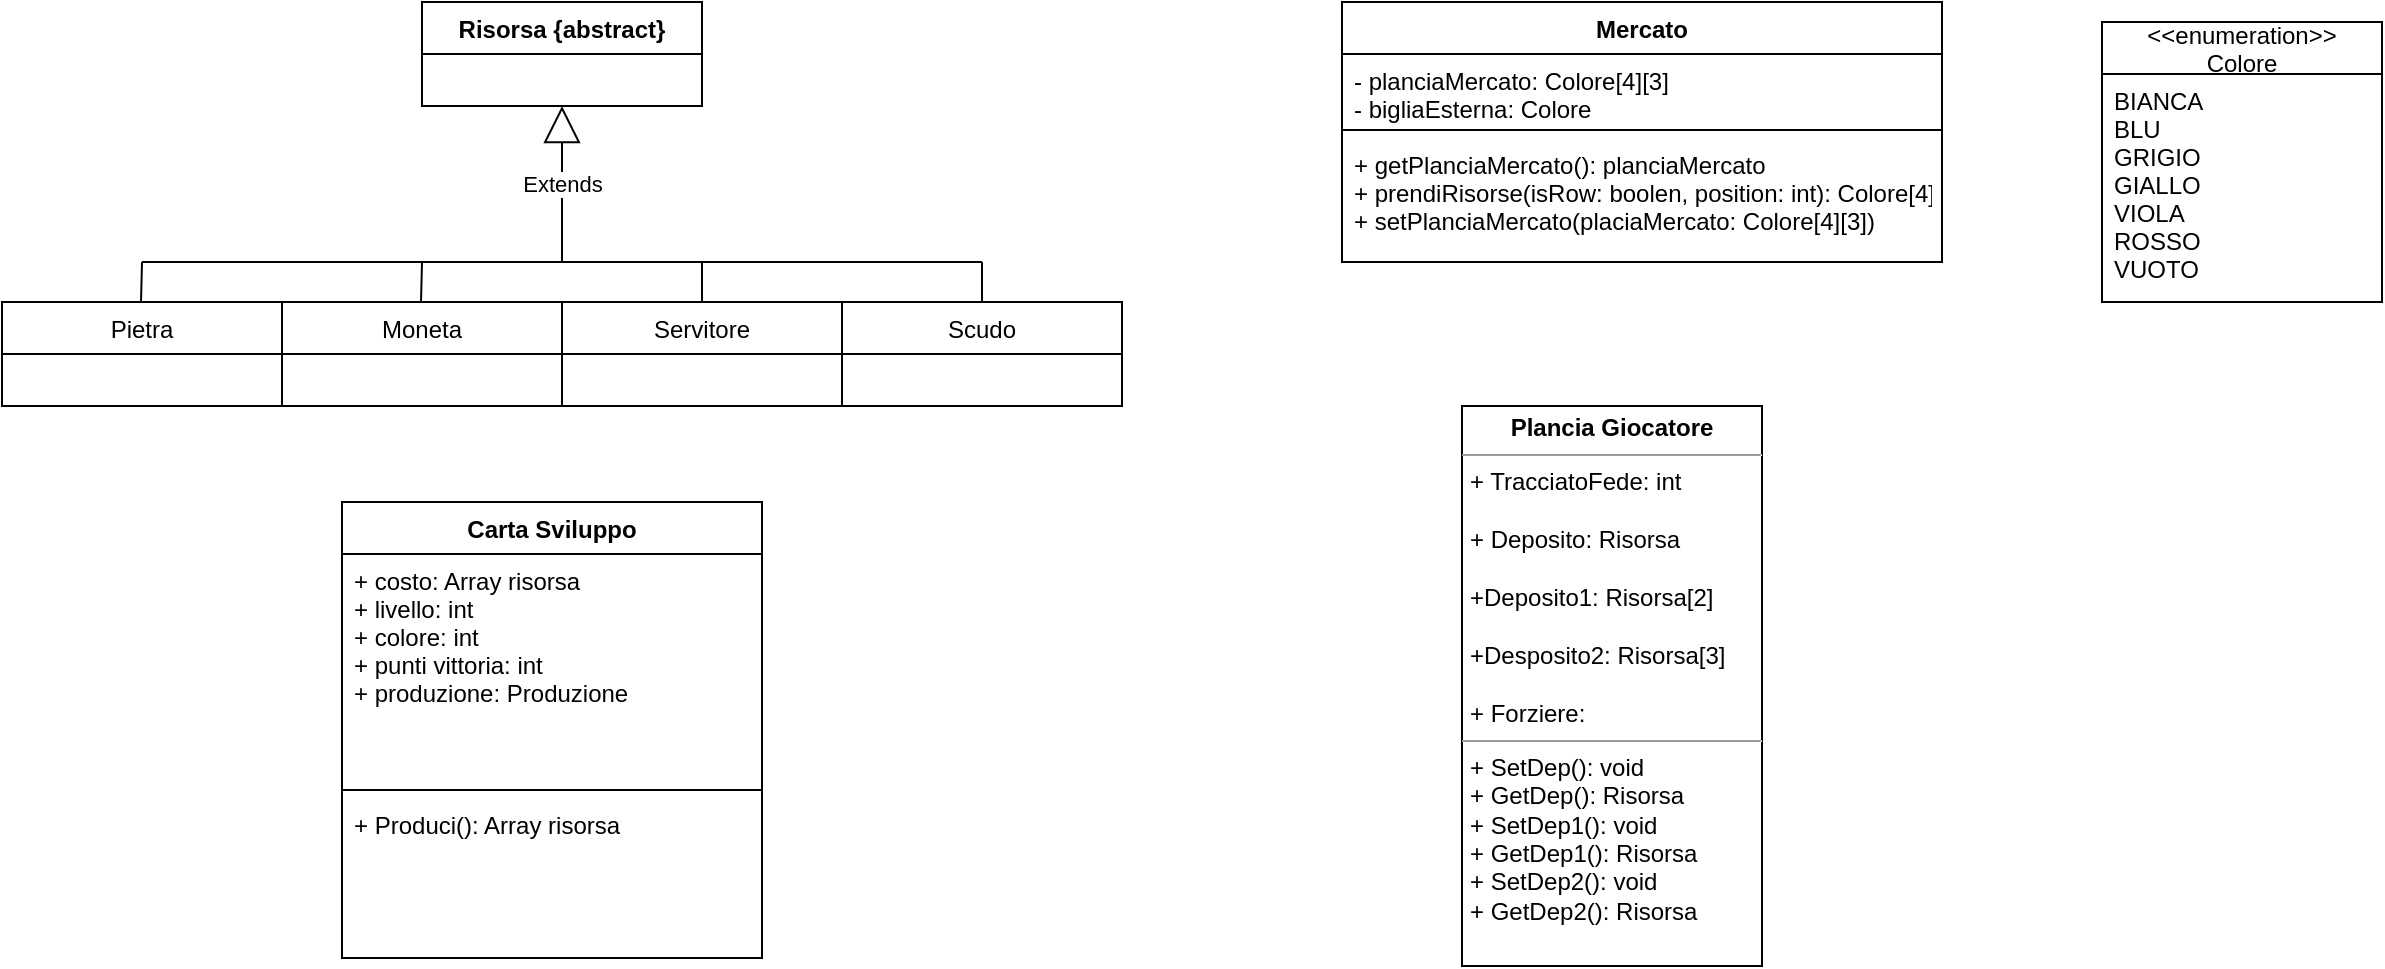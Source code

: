 <mxfile version="14.4.8" type="github">
  <diagram id="C5RBs43oDa-KdzZeNtuy" name="Page-1">
    <mxGraphModel dx="1877" dy="764" grid="1" gridSize="10" guides="1" tooltips="1" connect="1" arrows="1" fold="1" page="1" pageScale="1" pageWidth="827" pageHeight="1169" math="0" shadow="0">
      <root>
        <mxCell id="WIyWlLk6GJQsqaUBKTNV-0" />
        <mxCell id="WIyWlLk6GJQsqaUBKTNV-1" parent="WIyWlLk6GJQsqaUBKTNV-0" />
        <mxCell id="zkfFHV4jXpPFQw0GAbJ--0" value="Mercato" style="swimlane;fontStyle=1;align=center;verticalAlign=top;childLayout=stackLayout;horizontal=1;startSize=26;horizontalStack=0;resizeParent=1;resizeLast=0;collapsible=1;marginBottom=0;rounded=0;shadow=0;strokeWidth=1;" parent="WIyWlLk6GJQsqaUBKTNV-1" vertex="1">
          <mxGeometry x="250" y="70" width="300" height="130" as="geometry">
            <mxRectangle x="220" y="120" width="160" height="26" as="alternateBounds" />
          </mxGeometry>
        </mxCell>
        <mxCell id="zkfFHV4jXpPFQw0GAbJ--1" value="- planciaMercato: Colore[4][3]&#xa;- bigliaEsterna: Colore" style="text;align=left;verticalAlign=top;spacingLeft=4;spacingRight=4;overflow=hidden;rotatable=0;points=[[0,0.5],[1,0.5]];portConstraint=eastwest;" parent="zkfFHV4jXpPFQw0GAbJ--0" vertex="1">
          <mxGeometry y="26" width="300" height="34" as="geometry" />
        </mxCell>
        <mxCell id="zkfFHV4jXpPFQw0GAbJ--4" value="" style="line;html=1;strokeWidth=1;align=left;verticalAlign=middle;spacingTop=-1;spacingLeft=3;spacingRight=3;rotatable=0;labelPosition=right;points=[];portConstraint=eastwest;" parent="zkfFHV4jXpPFQw0GAbJ--0" vertex="1">
          <mxGeometry y="60" width="300" height="8" as="geometry" />
        </mxCell>
        <mxCell id="zkfFHV4jXpPFQw0GAbJ--5" value="+ getPlanciaMercato(): planciaMercato&#xa;+ prendiRisorse(isRow: boolen, position: int): Colore[4]&#xa;+ setPlanciaMercato(placiaMercato: Colore[4][3])" style="text;align=left;verticalAlign=top;spacingLeft=4;spacingRight=4;overflow=hidden;rotatable=0;points=[[0,0.5],[1,0.5]];portConstraint=eastwest;" parent="zkfFHV4jXpPFQw0GAbJ--0" vertex="1">
          <mxGeometry y="68" width="300" height="62" as="geometry" />
        </mxCell>
        <mxCell id="3G_JpGnnki6wpbxw6Dh9-0" value="&lt;p style=&quot;margin: 0px ; margin-top: 4px ; text-align: center&quot;&gt;&lt;b&gt;Plancia Giocatore&lt;/b&gt;&lt;/p&gt;&lt;hr size=&quot;1&quot;&gt;&lt;p style=&quot;margin: 0px ; margin-left: 4px&quot;&gt;+ TracciatoFede: int&lt;/p&gt;&lt;p style=&quot;margin: 0px ; margin-left: 4px&quot;&gt;&lt;br&gt;&lt;/p&gt;&lt;p style=&quot;margin: 0px ; margin-left: 4px&quot;&gt;+ Deposito: Risorsa&lt;/p&gt;&lt;p style=&quot;margin: 0px ; margin-left: 4px&quot;&gt;&lt;br&gt;&lt;/p&gt;&lt;p style=&quot;margin: 0px ; margin-left: 4px&quot;&gt;+Deposito1: Risorsa[2]&lt;/p&gt;&lt;p style=&quot;margin: 0px ; margin-left: 4px&quot;&gt;&lt;br&gt;&lt;/p&gt;&lt;p style=&quot;margin: 0px ; margin-left: 4px&quot;&gt;+Desposito2: Risorsa[3]&lt;/p&gt;&lt;p style=&quot;margin: 0px ; margin-left: 4px&quot;&gt;&lt;br&gt;&lt;/p&gt;&lt;p style=&quot;margin: 0px ; margin-left: 4px&quot;&gt;+ Forziere:&lt;/p&gt;&lt;hr size=&quot;1&quot;&gt;&lt;p style=&quot;margin: 0px ; margin-left: 4px&quot;&gt;+ SetDep(): void&lt;/p&gt;&lt;p style=&quot;margin: 0px ; margin-left: 4px&quot;&gt;+ GetDep(): Risorsa&lt;/p&gt;&lt;p style=&quot;margin: 0px 0px 0px 4px&quot;&gt;+ SetDep1(): void&lt;/p&gt;&lt;p style=&quot;margin: 0px 0px 0px 4px&quot;&gt;+ GetDep1(): Risorsa&lt;/p&gt;&lt;p style=&quot;margin: 0px 0px 0px 4px&quot;&gt;+ SetDep2(): void&lt;/p&gt;&lt;p style=&quot;margin: 0px 0px 0px 4px&quot;&gt;+ GetDep2(): Risorsa&lt;/p&gt;" style="verticalAlign=top;align=left;overflow=fill;fontSize=12;fontFamily=Helvetica;html=1;" parent="WIyWlLk6GJQsqaUBKTNV-1" vertex="1">
          <mxGeometry x="310" y="272" width="150" height="280" as="geometry" />
        </mxCell>
        <mxCell id="yBSryTIjgCuIUiby8R88-0" value="Carta Sviluppo" style="swimlane;fontStyle=1;align=center;verticalAlign=top;childLayout=stackLayout;horizontal=1;startSize=26;horizontalStack=0;resizeParent=1;resizeParentMax=0;resizeLast=0;collapsible=1;marginBottom=0;" parent="WIyWlLk6GJQsqaUBKTNV-1" vertex="1">
          <mxGeometry x="-250" y="320" width="210" height="228" as="geometry" />
        </mxCell>
        <mxCell id="yBSryTIjgCuIUiby8R88-1" value="+ costo: Array risorsa&#xa;+ livello: int&#xa;+ colore: int&#xa;+ punti vittoria: int&#xa;+ produzione: Produzione" style="text;strokeColor=none;fillColor=none;align=left;verticalAlign=top;spacingLeft=4;spacingRight=4;overflow=hidden;rotatable=0;points=[[0,0.5],[1,0.5]];portConstraint=eastwest;" parent="yBSryTIjgCuIUiby8R88-0" vertex="1">
          <mxGeometry y="26" width="210" height="114" as="geometry" />
        </mxCell>
        <mxCell id="yBSryTIjgCuIUiby8R88-2" value="" style="line;strokeWidth=1;fillColor=none;align=left;verticalAlign=middle;spacingTop=-1;spacingLeft=3;spacingRight=3;rotatable=0;labelPosition=right;points=[];portConstraint=eastwest;" parent="yBSryTIjgCuIUiby8R88-0" vertex="1">
          <mxGeometry y="140" width="210" height="8" as="geometry" />
        </mxCell>
        <mxCell id="yBSryTIjgCuIUiby8R88-3" value="+ Produci(): Array risorsa&#xa;" style="text;strokeColor=none;fillColor=none;align=left;verticalAlign=top;spacingLeft=4;spacingRight=4;overflow=hidden;rotatable=0;points=[[0,0.5],[1,0.5]];portConstraint=eastwest;" parent="yBSryTIjgCuIUiby8R88-0" vertex="1">
          <mxGeometry y="148" width="210" height="80" as="geometry" />
        </mxCell>
        <mxCell id="MbP3674wT7ffMoFhGOLt-0" value="Risorsa {abstract}" style="swimlane;fontStyle=1;childLayout=stackLayout;horizontal=1;startSize=26;fillColor=none;horizontalStack=0;resizeParent=1;resizeParentMax=0;resizeLast=0;collapsible=1;marginBottom=0;" parent="WIyWlLk6GJQsqaUBKTNV-1" vertex="1">
          <mxGeometry x="-210" y="70" width="140" height="52" as="geometry" />
        </mxCell>
        <mxCell id="MbP3674wT7ffMoFhGOLt-4" value="Extends" style="endArrow=block;endSize=16;endFill=0;html=1;entryX=0.5;entryY=1;entryDx=0;entryDy=0;" parent="WIyWlLk6GJQsqaUBKTNV-1" target="MbP3674wT7ffMoFhGOLt-0" edge="1">
          <mxGeometry width="160" relative="1" as="geometry">
            <mxPoint x="-140" y="200" as="sourcePoint" />
            <mxPoint x="-40.5" y="120" as="targetPoint" />
            <mxPoint as="offset" />
          </mxGeometry>
        </mxCell>
        <mxCell id="MbP3674wT7ffMoFhGOLt-5" value="Pietra" style="swimlane;fontStyle=0;childLayout=stackLayout;horizontal=1;startSize=26;fillColor=none;horizontalStack=0;resizeParent=1;resizeParentMax=0;resizeLast=0;collapsible=1;marginBottom=0;" parent="WIyWlLk6GJQsqaUBKTNV-1" vertex="1">
          <mxGeometry x="-420" y="220" width="140" height="52" as="geometry" />
        </mxCell>
        <mxCell id="MbP3674wT7ffMoFhGOLt-9" value="Scudo" style="swimlane;fontStyle=0;childLayout=stackLayout;horizontal=1;startSize=26;fillColor=none;horizontalStack=0;resizeParent=1;resizeParentMax=0;resizeLast=0;collapsible=1;marginBottom=0;" parent="WIyWlLk6GJQsqaUBKTNV-1" vertex="1">
          <mxGeometry y="220" width="140" height="52" as="geometry" />
        </mxCell>
        <mxCell id="MbP3674wT7ffMoFhGOLt-13" value="Servitore" style="swimlane;fontStyle=0;childLayout=stackLayout;horizontal=1;startSize=26;fillColor=none;horizontalStack=0;resizeParent=1;resizeParentMax=0;resizeLast=0;collapsible=1;marginBottom=0;" parent="WIyWlLk6GJQsqaUBKTNV-1" vertex="1">
          <mxGeometry x="-140" y="220" width="140" height="52" as="geometry" />
        </mxCell>
        <mxCell id="MbP3674wT7ffMoFhGOLt-17" value="Moneta" style="swimlane;fontStyle=0;childLayout=stackLayout;horizontal=1;startSize=26;fillColor=none;horizontalStack=0;resizeParent=1;resizeParentMax=0;resizeLast=0;collapsible=1;marginBottom=0;" parent="WIyWlLk6GJQsqaUBKTNV-1" vertex="1">
          <mxGeometry x="-280" y="220" width="140" height="52" as="geometry" />
        </mxCell>
        <mxCell id="MbP3674wT7ffMoFhGOLt-22" value="" style="endArrow=none;html=1;" parent="WIyWlLk6GJQsqaUBKTNV-1" edge="1">
          <mxGeometry width="50" height="50" relative="1" as="geometry">
            <mxPoint x="-350" y="200" as="sourcePoint" />
            <mxPoint x="70" y="200" as="targetPoint" />
          </mxGeometry>
        </mxCell>
        <mxCell id="MbP3674wT7ffMoFhGOLt-23" value="" style="endArrow=none;html=1;" parent="WIyWlLk6GJQsqaUBKTNV-1" edge="1">
          <mxGeometry width="50" height="50" relative="1" as="geometry">
            <mxPoint x="70" y="220" as="sourcePoint" />
            <mxPoint x="70" y="200" as="targetPoint" />
          </mxGeometry>
        </mxCell>
        <mxCell id="MbP3674wT7ffMoFhGOLt-24" value="" style="endArrow=none;html=1;entryX=0.5;entryY=0;entryDx=0;entryDy=0;" parent="WIyWlLk6GJQsqaUBKTNV-1" target="MbP3674wT7ffMoFhGOLt-13" edge="1">
          <mxGeometry width="50" height="50" relative="1" as="geometry">
            <mxPoint x="-70" y="200" as="sourcePoint" />
            <mxPoint x="80" y="210" as="targetPoint" />
          </mxGeometry>
        </mxCell>
        <mxCell id="MbP3674wT7ffMoFhGOLt-25" value="" style="endArrow=none;html=1;" parent="WIyWlLk6GJQsqaUBKTNV-1" edge="1">
          <mxGeometry width="50" height="50" relative="1" as="geometry">
            <mxPoint x="-210.5" y="220" as="sourcePoint" />
            <mxPoint x="-210" y="200" as="targetPoint" />
          </mxGeometry>
        </mxCell>
        <mxCell id="MbP3674wT7ffMoFhGOLt-26" value="" style="endArrow=none;html=1;" parent="WIyWlLk6GJQsqaUBKTNV-1" edge="1">
          <mxGeometry width="50" height="50" relative="1" as="geometry">
            <mxPoint x="-350.5" y="220" as="sourcePoint" />
            <mxPoint x="-350" y="200" as="targetPoint" />
          </mxGeometry>
        </mxCell>
        <mxCell id="NfzXFvAN2sLwhFyiHCVM-0" value="&lt;&lt;enumeration&gt;&gt;&#xa;Colore" style="swimlane;fontStyle=0;childLayout=stackLayout;horizontal=1;startSize=26;fillColor=none;horizontalStack=0;resizeParent=1;resizeParentMax=0;resizeLast=0;collapsible=1;marginBottom=0;" vertex="1" parent="WIyWlLk6GJQsqaUBKTNV-1">
          <mxGeometry x="630" y="80" width="140" height="140" as="geometry" />
        </mxCell>
        <mxCell id="NfzXFvAN2sLwhFyiHCVM-3" value="BIANCA&#xa;BLU&#xa;GRIGIO&#xa;GIALLO&#xa;VIOLA&#xa;ROSSO&#xa;VUOTO" style="text;strokeColor=none;fillColor=none;align=left;verticalAlign=top;spacingLeft=4;spacingRight=4;overflow=hidden;rotatable=0;points=[[0,0.5],[1,0.5]];portConstraint=eastwest;" vertex="1" parent="NfzXFvAN2sLwhFyiHCVM-0">
          <mxGeometry y="26" width="140" height="114" as="geometry" />
        </mxCell>
      </root>
    </mxGraphModel>
  </diagram>
</mxfile>
